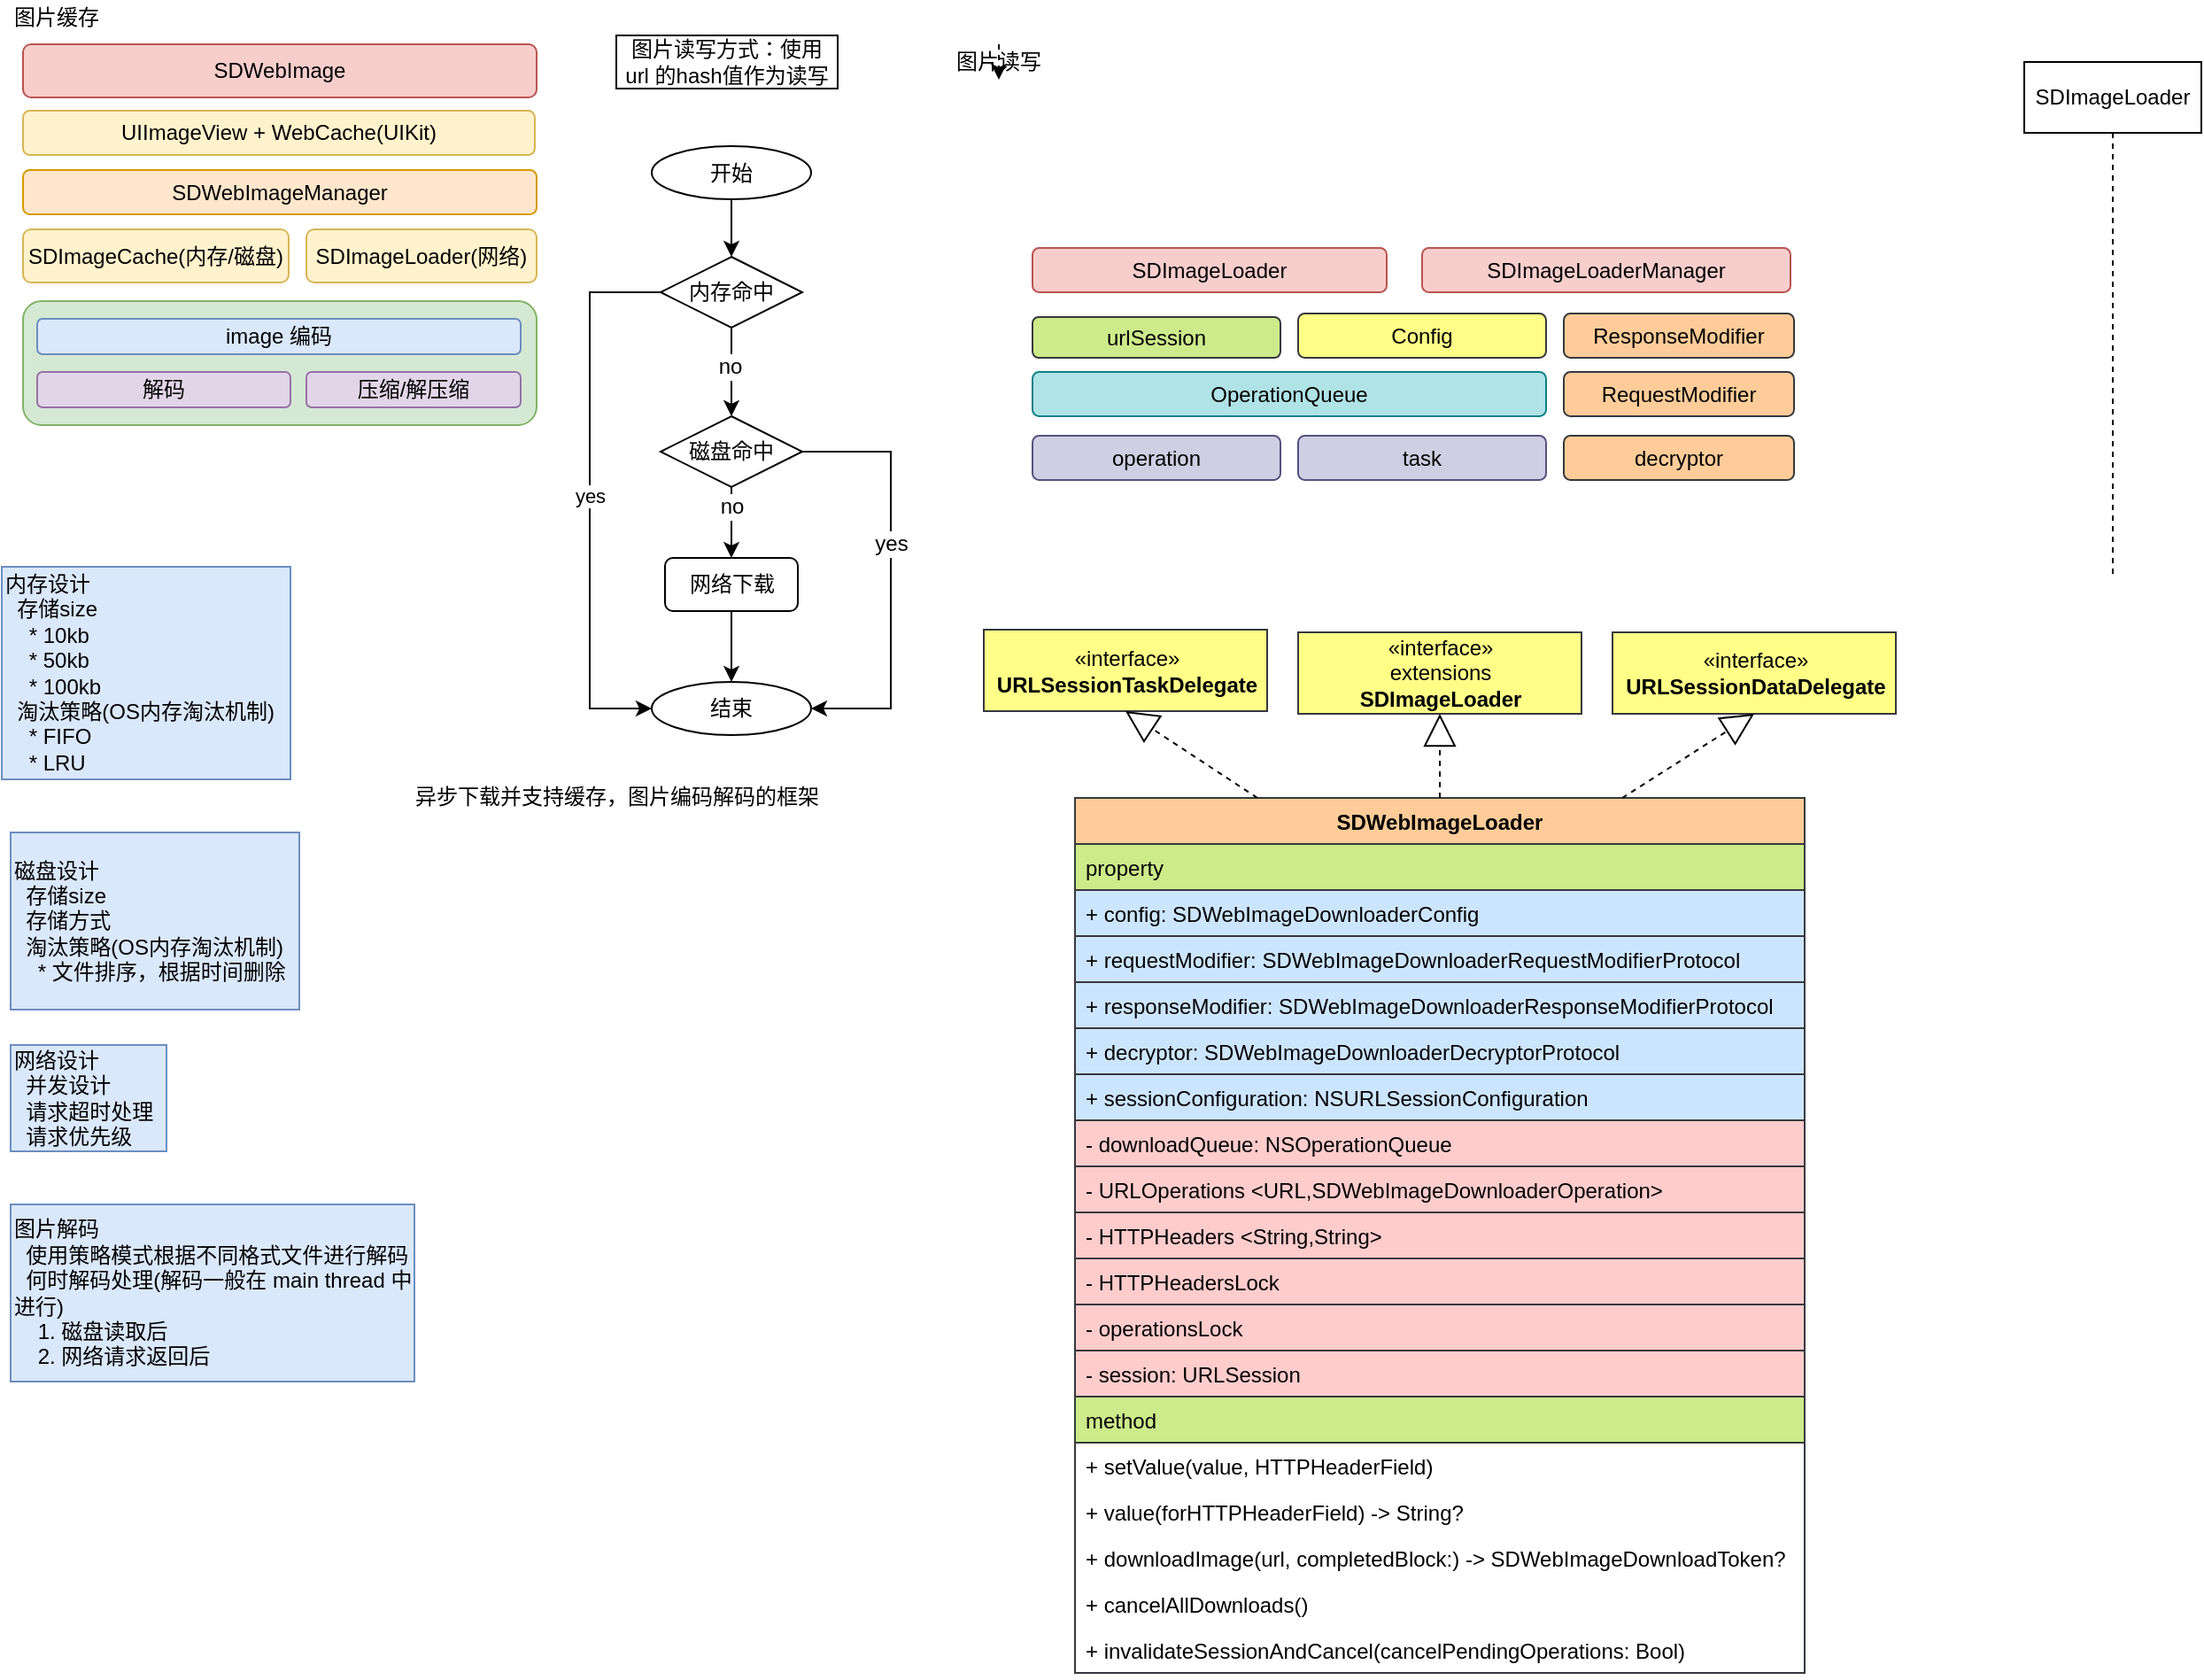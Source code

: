 <mxfile version="12.3.2" type="device" pages="1"><diagram id="96AXAfJfWh-QEuXMNHzo" name="Page-1"><mxGraphModel dx="1331" dy="1016" grid="1" gridSize="10" guides="1" tooltips="1" connect="1" arrows="1" fold="1" page="1" pageScale="1" pageWidth="850" pageHeight="1100" math="0" shadow="0"><root><mxCell id="0"/><mxCell id="1" parent="0"/><mxCell id="t7pt8xcQFyFRzjvXznT7-1" value="SDWebImage" style="rounded=1;whiteSpace=wrap;html=1;fillColor=#f8cecc;strokeColor=#b85450;" vertex="1" parent="1"><mxGeometry x="40" y="30" width="290" height="30" as="geometry"/></mxCell><mxCell id="t7pt8xcQFyFRzjvXznT7-2" value="SDImageCache(内存/磁盘)" style="rounded=1;whiteSpace=wrap;html=1;fillColor=#fff2cc;strokeColor=#d6b656;" vertex="1" parent="1"><mxGeometry x="40" y="134.5" width="150" height="30" as="geometry"/></mxCell><mxCell id="t7pt8xcQFyFRzjvXznT7-3" value="SDImageLoader(网络)" style="rounded=1;whiteSpace=wrap;html=1;fillColor=#fff2cc;strokeColor=#d6b656;" vertex="1" parent="1"><mxGeometry x="200" y="134.5" width="130" height="30" as="geometry"/></mxCell><mxCell id="t7pt8xcQFyFRzjvXznT7-4" value="" style="rounded=1;whiteSpace=wrap;html=1;fillColor=#d5e8d4;strokeColor=#82b366;" vertex="1" parent="1"><mxGeometry x="40" y="175" width="290" height="70" as="geometry"/></mxCell><mxCell id="t7pt8xcQFyFRzjvXznT7-5" value="image 编码" style="rounded=1;whiteSpace=wrap;html=1;fillColor=#dae8fc;strokeColor=#6c8ebf;" vertex="1" parent="1"><mxGeometry x="48" y="185" width="273" height="20" as="geometry"/></mxCell><mxCell id="t7pt8xcQFyFRzjvXznT7-6" value="解码" style="rounded=1;whiteSpace=wrap;html=1;fillColor=#e1d5e7;strokeColor=#9673a6;" vertex="1" parent="1"><mxGeometry x="48" y="215" width="143" height="20" as="geometry"/></mxCell><mxCell id="t7pt8xcQFyFRzjvXznT7-7" value="压缩/解压缩" style="rounded=1;whiteSpace=wrap;html=1;fillColor=#e1d5e7;strokeColor=#9673a6;" vertex="1" parent="1"><mxGeometry x="200" y="215" width="121" height="20" as="geometry"/></mxCell><mxCell id="t7pt8xcQFyFRzjvXznT7-17" style="edgeStyle=orthogonalEdgeStyle;rounded=0;orthogonalLoop=1;jettySize=auto;html=1;exitX=0.5;exitY=1;exitDx=0;exitDy=0;entryX=0.5;entryY=0;entryDx=0;entryDy=0;" edge="1" parent="1" source="t7pt8xcQFyFRzjvXznT7-8" target="t7pt8xcQFyFRzjvXznT7-10"><mxGeometry relative="1" as="geometry"/></mxCell><mxCell id="t7pt8xcQFyFRzjvXznT7-23" value="no" style="text;html=1;align=center;verticalAlign=middle;resizable=0;points=[];;labelBackgroundColor=#ffffff;" vertex="1" connectable="0" parent="t7pt8xcQFyFRzjvXznT7-17"><mxGeometry x="-0.133" y="-1" relative="1" as="geometry"><mxPoint as="offset"/></mxGeometry></mxCell><mxCell id="t7pt8xcQFyFRzjvXznT7-21" value="yes" style="edgeStyle=orthogonalEdgeStyle;rounded=0;orthogonalLoop=1;jettySize=auto;html=1;exitX=0;exitY=0.5;exitDx=0;exitDy=0;entryX=0;entryY=0.5;entryDx=0;entryDy=0;" edge="1" parent="1" source="t7pt8xcQFyFRzjvXznT7-8" target="t7pt8xcQFyFRzjvXznT7-12"><mxGeometry relative="1" as="geometry"><Array as="points"><mxPoint x="360" y="170"/><mxPoint x="360" y="405"/></Array></mxGeometry></mxCell><mxCell id="t7pt8xcQFyFRzjvXznT7-8" value="内存命中" style="rhombus;whiteSpace=wrap;html=1;" vertex="1" parent="1"><mxGeometry x="400" y="150" width="80" height="40" as="geometry"/></mxCell><mxCell id="t7pt8xcQFyFRzjvXznT7-16" style="edgeStyle=orthogonalEdgeStyle;rounded=0;orthogonalLoop=1;jettySize=auto;html=1;exitX=0.5;exitY=1;exitDx=0;exitDy=0;" edge="1" parent="1" source="t7pt8xcQFyFRzjvXznT7-9" target="t7pt8xcQFyFRzjvXznT7-8"><mxGeometry relative="1" as="geometry"/></mxCell><mxCell id="t7pt8xcQFyFRzjvXznT7-9" value="开始" style="ellipse;whiteSpace=wrap;html=1;" vertex="1" parent="1"><mxGeometry x="395" y="87.5" width="90" height="30" as="geometry"/></mxCell><mxCell id="t7pt8xcQFyFRzjvXznT7-18" style="edgeStyle=orthogonalEdgeStyle;rounded=0;orthogonalLoop=1;jettySize=auto;html=1;exitX=0.5;exitY=1;exitDx=0;exitDy=0;entryX=0.5;entryY=0;entryDx=0;entryDy=0;" edge="1" parent="1" source="t7pt8xcQFyFRzjvXznT7-10" target="t7pt8xcQFyFRzjvXznT7-11"><mxGeometry relative="1" as="geometry"/></mxCell><mxCell id="t7pt8xcQFyFRzjvXznT7-24" value="no" style="text;html=1;align=center;verticalAlign=middle;resizable=0;points=[];;labelBackgroundColor=#ffffff;" vertex="1" connectable="0" parent="t7pt8xcQFyFRzjvXznT7-18"><mxGeometry x="-0.467" relative="1" as="geometry"><mxPoint as="offset"/></mxGeometry></mxCell><mxCell id="t7pt8xcQFyFRzjvXznT7-22" style="edgeStyle=orthogonalEdgeStyle;rounded=0;orthogonalLoop=1;jettySize=auto;html=1;exitX=1;exitY=0.5;exitDx=0;exitDy=0;entryX=1;entryY=0.5;entryDx=0;entryDy=0;" edge="1" parent="1" source="t7pt8xcQFyFRzjvXznT7-10" target="t7pt8xcQFyFRzjvXznT7-12"><mxGeometry relative="1" as="geometry"><mxPoint x="380" y="355" as="targetPoint"/><Array as="points"><mxPoint x="530" y="260"/><mxPoint x="530" y="405"/></Array></mxGeometry></mxCell><mxCell id="t7pt8xcQFyFRzjvXznT7-26" value="yes" style="text;html=1;align=center;verticalAlign=middle;resizable=0;points=[];;labelBackgroundColor=#ffffff;" vertex="1" connectable="0" parent="t7pt8xcQFyFRzjvXznT7-22"><mxGeometry x="-0.15" relative="1" as="geometry"><mxPoint as="offset"/></mxGeometry></mxCell><mxCell id="t7pt8xcQFyFRzjvXznT7-10" value="磁盘命中" style="rhombus;whiteSpace=wrap;html=1;" vertex="1" parent="1"><mxGeometry x="400" y="240" width="80" height="40" as="geometry"/></mxCell><mxCell id="t7pt8xcQFyFRzjvXznT7-19" style="edgeStyle=orthogonalEdgeStyle;rounded=0;orthogonalLoop=1;jettySize=auto;html=1;exitX=0.5;exitY=1;exitDx=0;exitDy=0;entryX=0.5;entryY=0;entryDx=0;entryDy=0;" edge="1" parent="1" source="t7pt8xcQFyFRzjvXznT7-11" target="t7pt8xcQFyFRzjvXznT7-12"><mxGeometry relative="1" as="geometry"/></mxCell><mxCell id="t7pt8xcQFyFRzjvXznT7-11" value="网络下载" style="rounded=1;whiteSpace=wrap;html=1;" vertex="1" parent="1"><mxGeometry x="402.5" y="320" width="75" height="30" as="geometry"/></mxCell><mxCell id="t7pt8xcQFyFRzjvXznT7-12" value="结束" style="ellipse;whiteSpace=wrap;html=1;" vertex="1" parent="1"><mxGeometry x="395" y="390" width="90" height="30" as="geometry"/></mxCell><mxCell id="t7pt8xcQFyFRzjvXznT7-13" value="图片读写方式：使用 url 的hash值作为读写" style="rounded=0;whiteSpace=wrap;html=1;" vertex="1" parent="1"><mxGeometry x="375" y="25" width="125" height="30" as="geometry"/></mxCell><mxCell id="t7pt8xcQFyFRzjvXznT7-27" value="图片缓存" style="text;html=1;strokeColor=none;fillColor=none;align=center;verticalAlign=middle;whiteSpace=wrap;rounded=0;" vertex="1" parent="1"><mxGeometry x="28" y="5" width="62" height="20" as="geometry"/></mxCell><mxCell id="t7pt8xcQFyFRzjvXznT7-28" value="图片读写&lt;span style=&quot;color: rgba(0 , 0 , 0 , 0) ; font-family: monospace ; font-size: 0px ; white-space: nowrap&quot;&gt;%3CmxGraphModel%3E%3Croot%3E%3CmxCell%20id%3D%220%22%2F%3E%3CmxCell%20id%3D%221%22%20parent%3D%220%22%2F%3E%3CmxCell%20id%3D%222%22%20value%3D%22%E5%9B%BE%E7%89%87%E7%BC%93%E5%AD%98%22%20style%3D%22text%3Bhtml%3D1%3BstrokeColor%3Dnone%3BfillColor%3Dnone%3Balign%3Dcenter%3BverticalAlign%3Dmiddle%3BwhiteSpace%3Dwrap%3Brounded%3D0%3B%22%20vertex%3D%221%22%20parent%3D%221%22%3E%3CmxGeometry%20x%3D%2228%22%20y%3D%225%22%20width%3D%2262%22%20height%3D%2220%22%20as%3D%22geometry%22%2F%3E%3C%2FmxCell%3E%3C%2Froot%3E%3C%2FmxGraphModel%3E&lt;/span&gt;" style="text;html=1;strokeColor=none;fillColor=none;align=center;verticalAlign=middle;whiteSpace=wrap;rounded=0;" vertex="1" parent="1"><mxGeometry x="560" y="30" width="62" height="20" as="geometry"/></mxCell><mxCell id="t7pt8xcQFyFRzjvXznT7-29" value="内存设计&lt;br&gt;&amp;nbsp; 存储size&lt;br&gt;&amp;nbsp; &amp;nbsp; * 10kb&lt;br&gt;&amp;nbsp; &amp;nbsp; * 50kb&lt;br&gt;&amp;nbsp; &amp;nbsp; * 100kb&lt;br&gt;&amp;nbsp; 淘汰策略(OS内存淘汰机制)&lt;br&gt;&amp;nbsp; &amp;nbsp; * FIFO&lt;br&gt;&amp;nbsp; &amp;nbsp; * LRU" style="text;html=1;strokeColor=#6c8ebf;fillColor=#dae8fc;align=left;verticalAlign=middle;whiteSpace=wrap;rounded=0;" vertex="1" parent="1"><mxGeometry x="28" y="325" width="163" height="120" as="geometry"/></mxCell><mxCell id="t7pt8xcQFyFRzjvXznT7-30" value="磁盘设计&lt;br&gt;&amp;nbsp; 存储size&lt;br&gt;&amp;nbsp; 存储方式&lt;br&gt;&amp;nbsp; 淘汰策略(OS内存淘汰机制)&lt;br&gt;&amp;nbsp; &amp;nbsp; * 文件排序，根据时间删除" style="text;html=1;strokeColor=#6c8ebf;fillColor=#dae8fc;align=left;verticalAlign=middle;whiteSpace=wrap;rounded=0;" vertex="1" parent="1"><mxGeometry x="33" y="475" width="163" height="100" as="geometry"/></mxCell><mxCell id="t7pt8xcQFyFRzjvXznT7-31" value="网络设计&lt;br&gt;&amp;nbsp; 并发设计&lt;br&gt;&amp;nbsp; 请求超时处理&lt;br&gt;&amp;nbsp; 请求优先级" style="text;html=1;strokeColor=#6c8ebf;fillColor=#dae8fc;align=left;verticalAlign=middle;whiteSpace=wrap;rounded=0;" vertex="1" parent="1"><mxGeometry x="33" y="595" width="88" height="60" as="geometry"/></mxCell><mxCell id="t7pt8xcQFyFRzjvXznT7-32" value="图片解码&lt;br&gt;&amp;nbsp; 使用策略模式根据不同格式文件进行解码&lt;br&gt;&amp;nbsp; 何时解码处理(解码一般在 main thread 中进行)&lt;br&gt;&amp;nbsp; &amp;nbsp; 1. 磁盘读取后&lt;br&gt;&amp;nbsp; &amp;nbsp; 2. 网络请求返回后&lt;br&gt;" style="text;html=1;strokeColor=#6c8ebf;fillColor=#dae8fc;align=left;verticalAlign=middle;whiteSpace=wrap;rounded=0;" vertex="1" parent="1"><mxGeometry x="33" y="685" width="228" height="100" as="geometry"/></mxCell><mxCell id="t7pt8xcQFyFRzjvXznT7-33" value="异步下载并支持缓存，图片编码解码的框架" style="text;html=1;strokeColor=none;fillColor=none;align=center;verticalAlign=middle;whiteSpace=wrap;rounded=0;" vertex="1" parent="1"><mxGeometry x="235.5" y="445" width="279" height="20" as="geometry"/></mxCell><mxCell id="t7pt8xcQFyFRzjvXznT7-38" value="UIImageView + WebCache(UIKit)" style="rounded=1;whiteSpace=wrap;html=1;align=center;fillColor=#fff2cc;strokeColor=#d6b656;" vertex="1" parent="1"><mxGeometry x="40" y="67.5" width="289" height="25" as="geometry"/></mxCell><mxCell id="t7pt8xcQFyFRzjvXznT7-39" value="SDWebImageManager" style="rounded=1;whiteSpace=wrap;html=1;align=center;fillColor=#ffe6cc;strokeColor=#d79b00;" vertex="1" parent="1"><mxGeometry x="40" y="101" width="290" height="25" as="geometry"/></mxCell><mxCell id="t7pt8xcQFyFRzjvXznT7-41" value="SDImageLoader" style="rounded=1;whiteSpace=wrap;html=1;fillColor=#f8cecc;strokeColor=#b85450;" vertex="1" parent="1"><mxGeometry x="610" y="145" width="200" height="25" as="geometry"/></mxCell><mxCell id="t7pt8xcQFyFRzjvXznT7-117" value="SDImageLoaderManager" style="rounded=1;whiteSpace=wrap;html=1;fillColor=#f8cecc;strokeColor=#b85450;" vertex="1" parent="1"><mxGeometry x="830" y="145" width="208" height="25" as="geometry"/></mxCell><mxCell id="t7pt8xcQFyFRzjvXznT7-46" value="Config" style="rounded=1;whiteSpace=wrap;html=1;shadow=0;glass=0;comic=0;align=center;fillColor=#ffff88;strokeColor=#36393d;" vertex="1" parent="1"><mxGeometry x="760" y="182" width="140" height="25" as="geometry"/></mxCell><mxCell id="t7pt8xcQFyFRzjvXznT7-53" value="SDWebImageLoader" style="swimlane;fontStyle=1;align=center;verticalAlign=top;childLayout=stackLayout;horizontal=1;startSize=26;horizontalStack=0;resizeParent=1;resizeParentMax=0;resizeLast=0;collapsible=1;marginBottom=0;rounded=0;shadow=0;glass=0;comic=0;swimlaneLine=1;fillColor=#ffcc99;strokeColor=#36393d;" vertex="1" parent="1"><mxGeometry x="634" y="455.5" width="412" height="494" as="geometry"/></mxCell><mxCell id="t7pt8xcQFyFRzjvXznT7-54" value="property" style="text;strokeColor=#36393d;fillColor=#cdeb8b;align=left;verticalAlign=top;spacingLeft=4;spacingRight=4;overflow=hidden;rotatable=0;points=[[0,0.5],[1,0.5]];portConstraint=eastwest;" vertex="1" parent="t7pt8xcQFyFRzjvXznT7-53"><mxGeometry y="26" width="412" height="26" as="geometry"/></mxCell><mxCell id="t7pt8xcQFyFRzjvXznT7-96" value="+ config: SDWebImageDownloaderConfig" style="text;strokeColor=#36393d;fillColor=#cce5ff;align=left;verticalAlign=top;spacingLeft=4;spacingRight=4;overflow=hidden;rotatable=0;points=[[0,0.5],[1,0.5]];portConstraint=eastwest;" vertex="1" parent="t7pt8xcQFyFRzjvXznT7-53"><mxGeometry y="52" width="412" height="26" as="geometry"/></mxCell><mxCell id="t7pt8xcQFyFRzjvXznT7-61" value="+ requestModifier: SDWebImageDownloaderRequestModifierProtocol" style="text;strokeColor=#36393d;fillColor=#cce5ff;align=left;verticalAlign=top;spacingLeft=4;spacingRight=4;overflow=hidden;rotatable=0;points=[[0,0.5],[1,0.5]];portConstraint=eastwest;" vertex="1" parent="t7pt8xcQFyFRzjvXznT7-53"><mxGeometry y="78" width="412" height="26" as="geometry"/></mxCell><mxCell id="t7pt8xcQFyFRzjvXznT7-62" value="+ responseModifier: SDWebImageDownloaderResponseModifierProtocol" style="text;strokeColor=#36393d;fillColor=#cce5ff;align=left;verticalAlign=top;spacingLeft=4;spacingRight=4;overflow=hidden;rotatable=0;points=[[0,0.5],[1,0.5]];portConstraint=eastwest;" vertex="1" parent="t7pt8xcQFyFRzjvXznT7-53"><mxGeometry y="104" width="412" height="26" as="geometry"/></mxCell><mxCell id="t7pt8xcQFyFRzjvXznT7-63" value="+ decryptor: SDWebImageDownloaderDecryptorProtocol" style="text;strokeColor=#36393d;fillColor=#cce5ff;align=left;verticalAlign=top;spacingLeft=4;spacingRight=4;overflow=hidden;rotatable=0;points=[[0,0.5],[1,0.5]];portConstraint=eastwest;" vertex="1" parent="t7pt8xcQFyFRzjvXznT7-53"><mxGeometry y="130" width="412" height="26" as="geometry"/></mxCell><mxCell id="t7pt8xcQFyFRzjvXznT7-64" value="+ sessionConfiguration: NSURLSessionConfiguration" style="text;strokeColor=#36393d;fillColor=#cce5ff;align=left;verticalAlign=top;spacingLeft=4;spacingRight=4;overflow=hidden;rotatable=0;points=[[0,0.5],[1,0.5]];portConstraint=eastwest;" vertex="1" parent="t7pt8xcQFyFRzjvXznT7-53"><mxGeometry y="156" width="412" height="26" as="geometry"/></mxCell><mxCell id="t7pt8xcQFyFRzjvXznT7-69" value="- downloadQueue: NSOperationQueue" style="text;strokeColor=#36393d;fillColor=#ffcccc;align=left;verticalAlign=top;spacingLeft=4;spacingRight=4;overflow=hidden;rotatable=0;points=[[0,0.5],[1,0.5]];portConstraint=eastwest;" vertex="1" parent="t7pt8xcQFyFRzjvXznT7-53"><mxGeometry y="182" width="412" height="26" as="geometry"/></mxCell><mxCell id="t7pt8xcQFyFRzjvXznT7-70" value="- URLOperations &lt;URL,SDWebImageDownloaderOperation&gt;" style="text;strokeColor=#36393d;fillColor=#ffcccc;align=left;verticalAlign=top;spacingLeft=4;spacingRight=4;overflow=hidden;rotatable=0;points=[[0,0.5],[1,0.5]];portConstraint=eastwest;" vertex="1" parent="t7pt8xcQFyFRzjvXznT7-53"><mxGeometry y="208" width="412" height="26" as="geometry"/></mxCell><mxCell id="t7pt8xcQFyFRzjvXznT7-71" value="- HTTPHeaders &lt;String,String&gt;" style="text;strokeColor=#36393d;fillColor=#ffcccc;align=left;verticalAlign=top;spacingLeft=4;spacingRight=4;overflow=hidden;rotatable=0;points=[[0,0.5],[1,0.5]];portConstraint=eastwest;" vertex="1" parent="t7pt8xcQFyFRzjvXznT7-53"><mxGeometry y="234" width="412" height="26" as="geometry"/></mxCell><mxCell id="t7pt8xcQFyFRzjvXznT7-72" value="- HTTPHeadersLock" style="text;strokeColor=#36393d;fillColor=#ffcccc;align=left;verticalAlign=top;spacingLeft=4;spacingRight=4;overflow=hidden;rotatable=0;points=[[0,0.5],[1,0.5]];portConstraint=eastwest;" vertex="1" parent="t7pt8xcQFyFRzjvXznT7-53"><mxGeometry y="260" width="412" height="26" as="geometry"/></mxCell><mxCell id="t7pt8xcQFyFRzjvXznT7-73" value="- operationsLock" style="text;strokeColor=#36393d;fillColor=#ffcccc;align=left;verticalAlign=top;spacingLeft=4;spacingRight=4;overflow=hidden;rotatable=0;points=[[0,0.5],[1,0.5]];portConstraint=eastwest;" vertex="1" parent="t7pt8xcQFyFRzjvXznT7-53"><mxGeometry y="286" width="412" height="26" as="geometry"/></mxCell><mxCell id="t7pt8xcQFyFRzjvXznT7-74" value="- session: URLSession" style="text;strokeColor=#36393d;fillColor=#ffcccc;align=left;verticalAlign=top;spacingLeft=4;spacingRight=4;overflow=hidden;rotatable=0;points=[[0,0.5],[1,0.5]];portConstraint=eastwest;" vertex="1" parent="t7pt8xcQFyFRzjvXznT7-53"><mxGeometry y="312" width="412" height="26" as="geometry"/></mxCell><mxCell id="t7pt8xcQFyFRzjvXznT7-56" value="method" style="text;strokeColor=#36393d;fillColor=#cdeb8b;align=left;verticalAlign=top;spacingLeft=4;spacingRight=4;overflow=hidden;rotatable=0;points=[[0,0.5],[1,0.5]];portConstraint=eastwest;" vertex="1" parent="t7pt8xcQFyFRzjvXznT7-53"><mxGeometry y="338" width="412" height="26" as="geometry"/></mxCell><mxCell id="t7pt8xcQFyFRzjvXznT7-77" value="+ setValue(value, HTTPHeaderField)" style="text;strokeColor=none;fillColor=none;align=left;verticalAlign=top;spacingLeft=4;spacingRight=4;overflow=hidden;rotatable=0;points=[[0,0.5],[1,0.5]];portConstraint=eastwest;" vertex="1" parent="t7pt8xcQFyFRzjvXznT7-53"><mxGeometry y="364" width="412" height="26" as="geometry"/></mxCell><mxCell id="t7pt8xcQFyFRzjvXznT7-65" value="+ value(forHTTPHeaderField) -&gt; String?" style="text;strokeColor=none;fillColor=none;align=left;verticalAlign=top;spacingLeft=4;spacingRight=4;overflow=hidden;rotatable=0;points=[[0,0.5],[1,0.5]];portConstraint=eastwest;" vertex="1" parent="t7pt8xcQFyFRzjvXznT7-53"><mxGeometry y="390" width="412" height="26" as="geometry"/></mxCell><mxCell id="t7pt8xcQFyFRzjvXznT7-66" value="+ downloadImage(url, completedBlock:) -&gt; SDWebImageDownloadToken?" style="text;strokeColor=none;fillColor=none;align=left;verticalAlign=top;spacingLeft=4;spacingRight=4;overflow=hidden;rotatable=0;points=[[0,0.5],[1,0.5]];portConstraint=eastwest;" vertex="1" parent="t7pt8xcQFyFRzjvXznT7-53"><mxGeometry y="416" width="412" height="26" as="geometry"/></mxCell><mxCell id="t7pt8xcQFyFRzjvXznT7-67" value="+ cancelAllDownloads()" style="text;strokeColor=none;fillColor=none;align=left;verticalAlign=top;spacingLeft=4;spacingRight=4;overflow=hidden;rotatable=0;points=[[0,0.5],[1,0.5]];portConstraint=eastwest;" vertex="1" parent="t7pt8xcQFyFRzjvXznT7-53"><mxGeometry y="442" width="412" height="26" as="geometry"/></mxCell><mxCell id="t7pt8xcQFyFRzjvXznT7-68" value="+ invalidateSessionAndCancel(cancelPendingOperations: Bool)" style="text;strokeColor=none;fillColor=none;align=left;verticalAlign=top;spacingLeft=4;spacingRight=4;overflow=hidden;rotatable=0;points=[[0,0.5],[1,0.5]];portConstraint=eastwest;" vertex="1" parent="t7pt8xcQFyFRzjvXznT7-53"><mxGeometry y="468" width="412" height="26" as="geometry"/></mxCell><mxCell id="t7pt8xcQFyFRzjvXznT7-98" value="«interface»&lt;br&gt;&lt;b&gt;URLSessionTaskDelegate&lt;/b&gt;" style="html=1;rounded=0;shadow=0;glass=0;comic=0;align=center;fillColor=#ffff88;strokeColor=#36393d;" vertex="1" parent="1"><mxGeometry x="582.5" y="360.5" width="160" height="46" as="geometry"/></mxCell><mxCell id="t7pt8xcQFyFRzjvXznT7-99" value="«interface»&lt;br&gt;&lt;b&gt;URLSessionDataDelegate&lt;/b&gt;" style="html=1;rounded=0;shadow=0;glass=0;comic=0;align=center;fillColor=#ffff88;strokeColor=#36393d;" vertex="1" parent="1"><mxGeometry x="937.5" y="362" width="160" height="46" as="geometry"/></mxCell><mxCell id="t7pt8xcQFyFRzjvXznT7-101" value="«interface»&lt;br&gt;extensions&lt;br&gt;&lt;span style=&quot;text-align: left&quot;&gt;&lt;b&gt;SDImageLoader&lt;/b&gt;&lt;/span&gt;" style="html=1;rounded=0;shadow=0;glass=0;comic=0;align=center;fillColor=#ffff88;strokeColor=#36393d;" vertex="1" parent="1"><mxGeometry x="760" y="362" width="160" height="46" as="geometry"/></mxCell><mxCell id="t7pt8xcQFyFRzjvXznT7-102" value="" style="endArrow=block;endSize=16;endFill=0;html=1;entryX=0.5;entryY=1;entryDx=0;entryDy=0;exitX=0.25;exitY=0;exitDx=0;exitDy=0;dashed=1;" edge="1" parent="1" source="t7pt8xcQFyFRzjvXznT7-53" target="t7pt8xcQFyFRzjvXznT7-98"><mxGeometry width="160" relative="1" as="geometry"><mxPoint x="564" y="565.5" as="sourcePoint"/><mxPoint x="724" y="565.5" as="targetPoint"/></mxGeometry></mxCell><mxCell id="t7pt8xcQFyFRzjvXznT7-103" value="" style="endArrow=block;endSize=16;endFill=0;html=1;entryX=0.5;entryY=1;entryDx=0;entryDy=0;exitX=0.75;exitY=0;exitDx=0;exitDy=0;dashed=1;" edge="1" parent="1" source="t7pt8xcQFyFRzjvXznT7-53" target="t7pt8xcQFyFRzjvXznT7-99"><mxGeometry width="160" relative="1" as="geometry"><mxPoint x="747.0" y="465.5" as="sourcePoint"/><mxPoint x="672.5" y="416.5" as="targetPoint"/></mxGeometry></mxCell><mxCell id="t7pt8xcQFyFRzjvXznT7-104" value="" style="endArrow=block;endSize=16;endFill=0;html=1;entryX=0.5;entryY=1;entryDx=0;entryDy=0;exitX=0.5;exitY=0;exitDx=0;exitDy=0;dashed=1;" edge="1" parent="1" source="t7pt8xcQFyFRzjvXznT7-53" target="t7pt8xcQFyFRzjvXznT7-101"><mxGeometry width="160" relative="1" as="geometry"><mxPoint x="747.0" y="465.5" as="sourcePoint"/><mxPoint x="672.5" y="416.5" as="targetPoint"/></mxGeometry></mxCell><mxCell id="t7pt8xcQFyFRzjvXznT7-106" value="ResponseModifier" style="rounded=1;whiteSpace=wrap;html=1;shadow=0;glass=0;comic=0;align=center;fillColor=#ffcc99;strokeColor=#36393d;" vertex="1" parent="1"><mxGeometry x="910" y="182" width="130" height="25" as="geometry"/></mxCell><mxCell id="t7pt8xcQFyFRzjvXznT7-112" value="RequestModifier" style="rounded=1;whiteSpace=wrap;html=1;shadow=0;glass=0;comic=0;align=center;fillColor=#ffcc99;strokeColor=#36393d;" vertex="1" parent="1"><mxGeometry x="910" y="215" width="130" height="25" as="geometry"/></mxCell><mxCell id="t7pt8xcQFyFRzjvXznT7-113" value="&lt;span style=&quot;text-align: left ; white-space: nowrap&quot;&gt;decryptor&lt;/span&gt;" style="rounded=1;whiteSpace=wrap;html=1;shadow=0;glass=0;comic=0;align=center;fillColor=#ffcc99;strokeColor=#36393d;" vertex="1" parent="1"><mxGeometry x="910" y="251" width="130" height="25" as="geometry"/></mxCell><mxCell id="t7pt8xcQFyFRzjvXznT7-107" value="urlSession" style="rounded=1;whiteSpace=wrap;html=1;shadow=0;glass=0;comic=0;align=center;fillColor=#cdeb8b;strokeColor=#36393d;" vertex="1" parent="1"><mxGeometry x="610" y="184" width="140" height="23" as="geometry"/></mxCell><mxCell id="t7pt8xcQFyFRzjvXznT7-108" value="&lt;span style=&quot;text-align: left ; white-space: nowrap&quot;&gt;OperationQueue&lt;/span&gt;" style="rounded=1;whiteSpace=wrap;html=1;shadow=0;glass=0;comic=0;align=center;fillColor=#b0e3e6;strokeColor=#0e8088;" vertex="1" parent="1"><mxGeometry x="610" y="215" width="290" height="25" as="geometry"/></mxCell><mxCell id="t7pt8xcQFyFRzjvXznT7-110" value="&lt;span style=&quot;text-align: left ; white-space: nowrap&quot;&gt;operation&lt;/span&gt;" style="rounded=1;whiteSpace=wrap;html=1;shadow=0;glass=0;comic=0;align=center;fillColor=#d0cee2;strokeColor=#56517e;" vertex="1" parent="1"><mxGeometry x="610" y="251" width="140" height="25" as="geometry"/></mxCell><mxCell id="t7pt8xcQFyFRzjvXznT7-111" value="&lt;span style=&quot;text-align: left ; white-space: nowrap&quot;&gt;task&lt;/span&gt;" style="rounded=1;whiteSpace=wrap;html=1;shadow=0;glass=0;comic=0;align=center;fillColor=#d0cee2;strokeColor=#56517e;" vertex="1" parent="1"><mxGeometry x="760" y="251" width="140" height="25" as="geometry"/></mxCell><mxCell id="t7pt8xcQFyFRzjvXznT7-115" value="SDImageLoader" style="shape=umlLifeline;perimeter=lifelinePerimeter;whiteSpace=wrap;html=1;container=1;collapsible=0;recursiveResize=0;outlineConnect=0;rounded=0;shadow=0;glass=0;comic=0;align=center;" vertex="1" parent="1"><mxGeometry x="1170" y="40" width="100" height="292" as="geometry"/></mxCell><mxCell id="t7pt8xcQFyFRzjvXznT7-118" style="edgeStyle=orthogonalEdgeStyle;rounded=0;orthogonalLoop=1;jettySize=auto;html=1;exitX=0.5;exitY=0;exitDx=0;exitDy=0;entryX=0.5;entryY=1;entryDx=0;entryDy=0;dashed=1;" edge="1" parent="1" source="t7pt8xcQFyFRzjvXznT7-28" target="t7pt8xcQFyFRzjvXznT7-28"><mxGeometry relative="1" as="geometry"/></mxCell></root></mxGraphModel></diagram></mxfile>